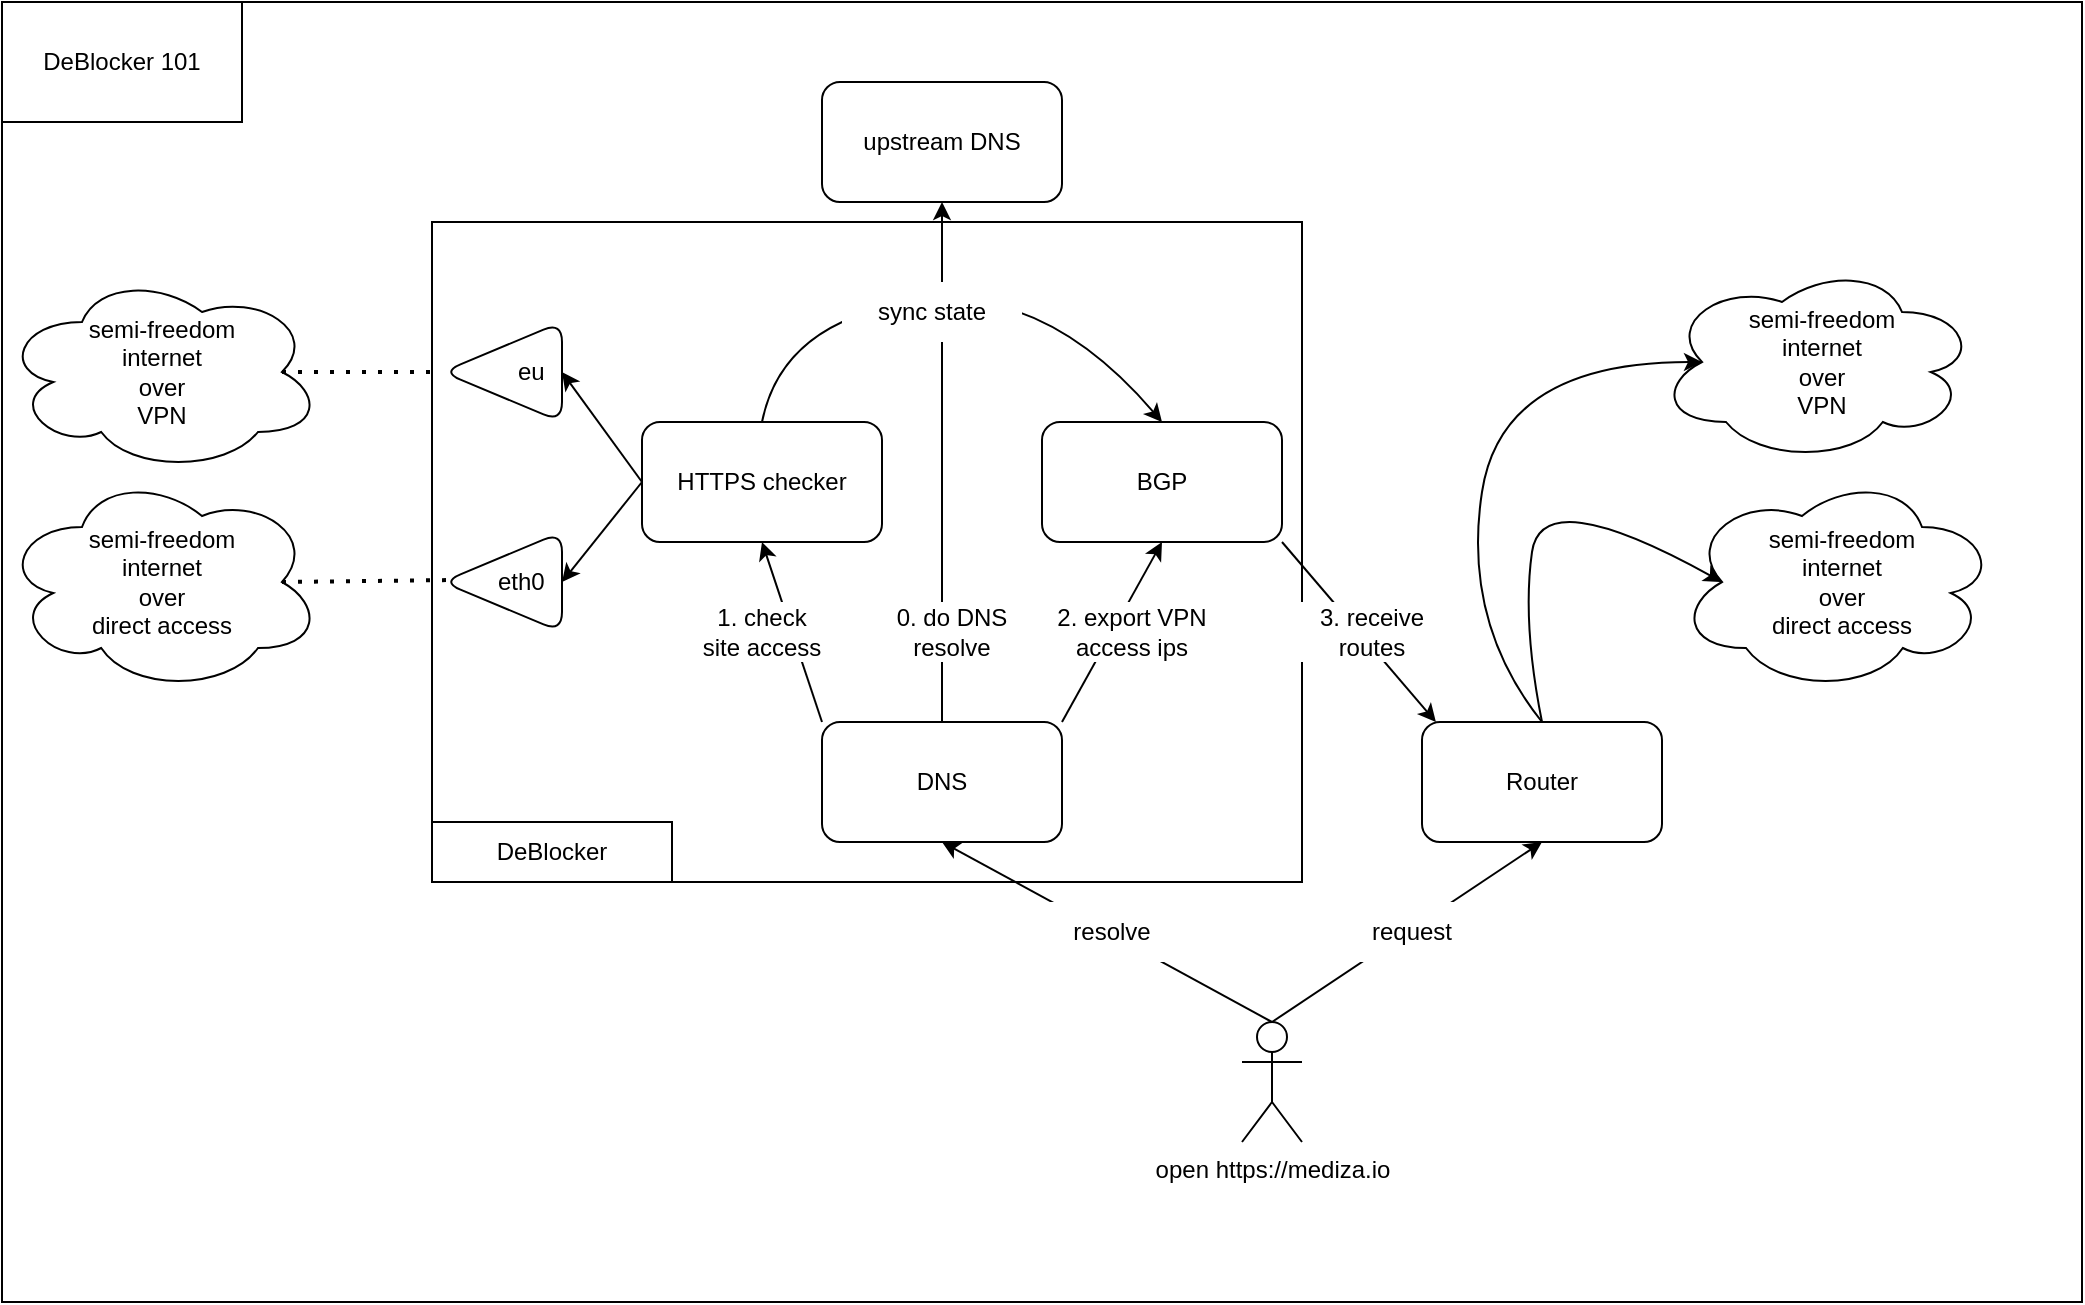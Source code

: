 <mxfile version="16.2.2" type="device"><diagram id="i980yHO336eqD0pZTN_t" name="Page-1"><mxGraphModel dx="2228" dy="831" grid="1" gridSize="10" guides="1" tooltips="1" connect="1" arrows="1" fold="1" page="1" pageScale="1" pageWidth="850" pageHeight="1100" math="0" shadow="0"><root><mxCell id="0"/><mxCell id="1" parent="0"/><mxCell id="5EH5E-UD7pwgTrHTbKUv-53" value="" style="rounded=0;whiteSpace=wrap;html=1;fillColor=default;" vertex="1" parent="1"><mxGeometry x="-160" y="160" width="1040" height="650" as="geometry"/></mxCell><mxCell id="5EH5E-UD7pwgTrHTbKUv-52" value="" style="rounded=0;whiteSpace=wrap;html=1;fillColor=default;" vertex="1" parent="1"><mxGeometry x="55" y="270" width="435" height="330" as="geometry"/></mxCell><mxCell id="5EH5E-UD7pwgTrHTbKUv-1" value="open https://mediza.io" style="shape=umlActor;verticalLabelPosition=bottom;verticalAlign=top;html=1;outlineConnect=0;" vertex="1" parent="1"><mxGeometry x="460" y="670" width="30" height="60" as="geometry"/></mxCell><mxCell id="5EH5E-UD7pwgTrHTbKUv-2" value="semi-freedom&lt;br&gt;internet&lt;br&gt;over&lt;br&gt;VPN" style="ellipse;shape=cloud;whiteSpace=wrap;html=1;" vertex="1" parent="1"><mxGeometry x="-160" y="295" width="160" height="100" as="geometry"/></mxCell><mxCell id="5EH5E-UD7pwgTrHTbKUv-3" value="semi-freedom&lt;br&gt;internet&lt;br&gt;over&lt;br&gt;direct access" style="ellipse;shape=cloud;whiteSpace=wrap;html=1;" vertex="1" parent="1"><mxGeometry x="-160" y="395" width="160" height="110" as="geometry"/></mxCell><mxCell id="5EH5E-UD7pwgTrHTbKUv-8" value="DeBlocker" style="rounded=0;whiteSpace=wrap;html=1;" vertex="1" parent="1"><mxGeometry x="55" y="570" width="120" height="30" as="geometry"/></mxCell><mxCell id="5EH5E-UD7pwgTrHTbKUv-9" value="DNS" style="rounded=1;whiteSpace=wrap;html=1;" vertex="1" parent="1"><mxGeometry x="250" y="520" width="120" height="60" as="geometry"/></mxCell><mxCell id="5EH5E-UD7pwgTrHTbKUv-10" value="upstream DNS" style="rounded=1;whiteSpace=wrap;html=1;" vertex="1" parent="1"><mxGeometry x="250" y="200" width="120" height="60" as="geometry"/></mxCell><mxCell id="5EH5E-UD7pwgTrHTbKUv-12" value="BGP" style="rounded=1;whiteSpace=wrap;html=1;" vertex="1" parent="1"><mxGeometry x="360" y="370" width="120" height="60" as="geometry"/></mxCell><mxCell id="5EH5E-UD7pwgTrHTbKUv-13" value="HTTPS checker" style="rounded=1;whiteSpace=wrap;html=1;" vertex="1" parent="1"><mxGeometry x="160" y="370" width="120" height="60" as="geometry"/></mxCell><mxCell id="5EH5E-UD7pwgTrHTbKUv-14" value="eth0&amp;nbsp;&amp;nbsp;" style="triangle;whiteSpace=wrap;html=1;rounded=1;flipH=1;align=right;" vertex="1" parent="1"><mxGeometry x="60" y="425" width="60" height="50" as="geometry"/></mxCell><mxCell id="5EH5E-UD7pwgTrHTbKUv-15" value="eu&amp;nbsp;&amp;nbsp;" style="triangle;whiteSpace=wrap;html=1;rounded=1;flipH=1;align=right;" vertex="1" parent="1"><mxGeometry x="60" y="320" width="60" height="50" as="geometry"/></mxCell><mxCell id="5EH5E-UD7pwgTrHTbKUv-17" value="" style="endArrow=none;dashed=1;html=1;dashPattern=1 3;strokeWidth=2;rounded=0;exitX=0.875;exitY=0.5;exitDx=0;exitDy=0;exitPerimeter=0;" edge="1" parent="1" source="5EH5E-UD7pwgTrHTbKUv-2" target="5EH5E-UD7pwgTrHTbKUv-15"><mxGeometry width="50" height="50" relative="1" as="geometry"><mxPoint x="400" y="410" as="sourcePoint"/><mxPoint x="450" y="360" as="targetPoint"/></mxGeometry></mxCell><mxCell id="5EH5E-UD7pwgTrHTbKUv-18" value="" style="endArrow=none;dashed=1;html=1;dashPattern=1 3;strokeWidth=2;rounded=0;entryX=0.883;entryY=0.48;entryDx=0;entryDy=0;entryPerimeter=0;exitX=0.875;exitY=0.5;exitDx=0;exitDy=0;exitPerimeter=0;" edge="1" parent="1" source="5EH5E-UD7pwgTrHTbKUv-3" target="5EH5E-UD7pwgTrHTbKUv-14"><mxGeometry width="50" height="50" relative="1" as="geometry"><mxPoint x="400" y="410" as="sourcePoint"/><mxPoint x="450" y="360" as="targetPoint"/></mxGeometry></mxCell><mxCell id="5EH5E-UD7pwgTrHTbKUv-19" value="" style="endArrow=classic;html=1;rounded=0;entryX=1;entryY=0.5;entryDx=0;entryDy=0;exitX=0;exitY=0.5;exitDx=0;exitDy=0;" edge="1" parent="1" source="5EH5E-UD7pwgTrHTbKUv-13" target="5EH5E-UD7pwgTrHTbKUv-15"><mxGeometry width="50" height="50" relative="1" as="geometry"><mxPoint x="310" y="330" as="sourcePoint"/><mxPoint x="360" y="280" as="targetPoint"/></mxGeometry></mxCell><mxCell id="5EH5E-UD7pwgTrHTbKUv-20" value="" style="endArrow=classic;html=1;rounded=0;entryX=1;entryY=0.5;entryDx=0;entryDy=0;exitX=0;exitY=0.5;exitDx=0;exitDy=0;" edge="1" parent="1" source="5EH5E-UD7pwgTrHTbKUv-13" target="5EH5E-UD7pwgTrHTbKUv-14"><mxGeometry width="50" height="50" relative="1" as="geometry"><mxPoint x="310" y="330" as="sourcePoint"/><mxPoint x="360" y="280" as="targetPoint"/></mxGeometry></mxCell><mxCell id="5EH5E-UD7pwgTrHTbKUv-22" value="" style="endArrow=classic;html=1;rounded=0;exitX=0.5;exitY=0;exitDx=0;exitDy=0;entryX=0.5;entryY=1;entryDx=0;entryDy=0;" edge="1" parent="1" source="5EH5E-UD7pwgTrHTbKUv-9" target="5EH5E-UD7pwgTrHTbKUv-10"><mxGeometry width="50" height="50" relative="1" as="geometry"><mxPoint x="310" y="330" as="sourcePoint"/><mxPoint x="360" y="280" as="targetPoint"/></mxGeometry></mxCell><mxCell id="5EH5E-UD7pwgTrHTbKUv-23" value="0. do DNS&lt;br&gt;resolve" style="text;html=1;strokeColor=none;fillColor=default;align=center;verticalAlign=middle;whiteSpace=wrap;rounded=0;" vertex="1" parent="1"><mxGeometry x="270" y="460" width="90" height="30" as="geometry"/></mxCell><mxCell id="5EH5E-UD7pwgTrHTbKUv-24" value="" style="endArrow=classic;html=1;rounded=0;entryX=0.5;entryY=1;entryDx=0;entryDy=0;exitX=0;exitY=0;exitDx=0;exitDy=0;" edge="1" parent="1" source="5EH5E-UD7pwgTrHTbKUv-9" target="5EH5E-UD7pwgTrHTbKUv-13"><mxGeometry width="50" height="50" relative="1" as="geometry"><mxPoint x="310" y="320" as="sourcePoint"/><mxPoint x="360" y="270" as="targetPoint"/></mxGeometry></mxCell><mxCell id="5EH5E-UD7pwgTrHTbKUv-26" value="1. check&lt;br&gt;site access" style="text;html=1;strokeColor=none;fillColor=default;align=center;verticalAlign=middle;whiteSpace=wrap;rounded=0;" vertex="1" parent="1"><mxGeometry x="175" y="460" width="90" height="30" as="geometry"/></mxCell><mxCell id="5EH5E-UD7pwgTrHTbKUv-27" value="" style="endArrow=classic;html=1;rounded=0;entryX=0.5;entryY=1;entryDx=0;entryDy=0;exitX=1;exitY=0;exitDx=0;exitDy=0;" edge="1" parent="1" source="5EH5E-UD7pwgTrHTbKUv-9" target="5EH5E-UD7pwgTrHTbKUv-12"><mxGeometry width="50" height="50" relative="1" as="geometry"><mxPoint x="310" y="320" as="sourcePoint"/><mxPoint x="360" y="270" as="targetPoint"/></mxGeometry></mxCell><mxCell id="5EH5E-UD7pwgTrHTbKUv-29" value="2. export VPN access ips" style="text;html=1;strokeColor=none;fillColor=default;align=center;verticalAlign=middle;whiteSpace=wrap;rounded=0;" vertex="1" parent="1"><mxGeometry x="360" y="460" width="90" height="30" as="geometry"/></mxCell><mxCell id="5EH5E-UD7pwgTrHTbKUv-30" value="" style="curved=1;endArrow=classic;html=1;rounded=0;entryX=0.5;entryY=0;entryDx=0;entryDy=0;exitX=0.5;exitY=0;exitDx=0;exitDy=0;" edge="1" parent="1" source="5EH5E-UD7pwgTrHTbKUv-13" target="5EH5E-UD7pwgTrHTbKUv-12"><mxGeometry width="50" height="50" relative="1" as="geometry"><mxPoint x="310" y="300" as="sourcePoint"/><mxPoint x="360" y="250" as="targetPoint"/><Array as="points"><mxPoint x="230" y="320"/><mxPoint x="360" y="300"/></Array></mxGeometry></mxCell><mxCell id="5EH5E-UD7pwgTrHTbKUv-31" value="sync state" style="text;html=1;strokeColor=none;fillColor=default;align=center;verticalAlign=middle;whiteSpace=wrap;rounded=0;" vertex="1" parent="1"><mxGeometry x="260" y="300" width="90" height="30" as="geometry"/></mxCell><mxCell id="5EH5E-UD7pwgTrHTbKUv-32" value="Router" style="rounded=1;whiteSpace=wrap;html=1;fillColor=default;" vertex="1" parent="1"><mxGeometry x="550" y="520" width="120" height="60" as="geometry"/></mxCell><mxCell id="5EH5E-UD7pwgTrHTbKUv-33" value="semi-freedom&lt;br&gt;internet&lt;br&gt;over&lt;br&gt;VPN" style="ellipse;shape=cloud;whiteSpace=wrap;html=1;flipH=1;" vertex="1" parent="1"><mxGeometry x="670" y="290" width="160" height="100" as="geometry"/></mxCell><mxCell id="5EH5E-UD7pwgTrHTbKUv-34" value="semi-freedom&lt;br&gt;internet&lt;br&gt;over&lt;br&gt;direct access" style="ellipse;shape=cloud;whiteSpace=wrap;html=1;flipH=1;" vertex="1" parent="1"><mxGeometry x="680" y="395" width="160" height="110" as="geometry"/></mxCell><mxCell id="5EH5E-UD7pwgTrHTbKUv-39" value="" style="endArrow=classic;html=1;rounded=0;entryX=0.058;entryY=0;entryDx=0;entryDy=0;entryPerimeter=0;exitX=1;exitY=1;exitDx=0;exitDy=0;" edge="1" parent="1" source="5EH5E-UD7pwgTrHTbKUv-12" target="5EH5E-UD7pwgTrHTbKUv-32"><mxGeometry width="50" height="50" relative="1" as="geometry"><mxPoint x="470" y="540" as="sourcePoint"/><mxPoint x="520" y="490" as="targetPoint"/></mxGeometry></mxCell><mxCell id="5EH5E-UD7pwgTrHTbKUv-40" value="3. receive&lt;br&gt;routes" style="text;html=1;strokeColor=none;fillColor=default;align=center;verticalAlign=middle;whiteSpace=wrap;rounded=0;" vertex="1" parent="1"><mxGeometry x="480" y="460" width="90" height="30" as="geometry"/></mxCell><mxCell id="5EH5E-UD7pwgTrHTbKUv-42" value="" style="curved=1;endArrow=classic;html=1;rounded=0;entryX=0.875;entryY=0.5;entryDx=0;entryDy=0;entryPerimeter=0;exitX=0.5;exitY=0;exitDx=0;exitDy=0;" edge="1" parent="1" source="5EH5E-UD7pwgTrHTbKUv-32" target="5EH5E-UD7pwgTrHTbKUv-34"><mxGeometry width="50" height="50" relative="1" as="geometry"><mxPoint x="470" y="540" as="sourcePoint"/><mxPoint x="520" y="490" as="targetPoint"/><Array as="points"><mxPoint x="600" y="470"/><mxPoint x="610" y="400"/></Array></mxGeometry></mxCell><mxCell id="5EH5E-UD7pwgTrHTbKUv-43" value="" style="curved=1;endArrow=classic;html=1;rounded=0;entryX=0.875;entryY=0.5;entryDx=0;entryDy=0;entryPerimeter=0;exitX=0.5;exitY=0;exitDx=0;exitDy=0;" edge="1" parent="1" source="5EH5E-UD7pwgTrHTbKUv-32" target="5EH5E-UD7pwgTrHTbKUv-33"><mxGeometry width="50" height="50" relative="1" as="geometry"><mxPoint x="470" y="540" as="sourcePoint"/><mxPoint x="520" y="490" as="targetPoint"/><Array as="points"><mxPoint x="570" y="470"/><mxPoint x="590" y="340"/></Array></mxGeometry></mxCell><mxCell id="5EH5E-UD7pwgTrHTbKUv-48" value="" style="endArrow=classic;html=1;rounded=0;entryX=0.5;entryY=1;entryDx=0;entryDy=0;exitX=0.5;exitY=0;exitDx=0;exitDy=0;exitPerimeter=0;" edge="1" parent="1" source="5EH5E-UD7pwgTrHTbKUv-1" target="5EH5E-UD7pwgTrHTbKUv-9"><mxGeometry width="50" height="50" relative="1" as="geometry"><mxPoint x="470" y="540" as="sourcePoint"/><mxPoint x="520" y="490" as="targetPoint"/></mxGeometry></mxCell><mxCell id="5EH5E-UD7pwgTrHTbKUv-49" value="resolve" style="text;html=1;strokeColor=none;fillColor=default;align=center;verticalAlign=middle;whiteSpace=wrap;rounded=0;" vertex="1" parent="1"><mxGeometry x="350" y="610" width="90" height="30" as="geometry"/></mxCell><mxCell id="5EH5E-UD7pwgTrHTbKUv-50" value="" style="endArrow=classic;html=1;rounded=0;entryX=0.5;entryY=1;entryDx=0;entryDy=0;exitX=0.5;exitY=0;exitDx=0;exitDy=0;exitPerimeter=0;" edge="1" parent="1" source="5EH5E-UD7pwgTrHTbKUv-1" target="5EH5E-UD7pwgTrHTbKUv-32"><mxGeometry width="50" height="50" relative="1" as="geometry"><mxPoint x="470" y="550" as="sourcePoint"/><mxPoint x="520" y="500" as="targetPoint"/></mxGeometry></mxCell><mxCell id="5EH5E-UD7pwgTrHTbKUv-51" value="request" style="text;html=1;strokeColor=none;fillColor=default;align=center;verticalAlign=middle;whiteSpace=wrap;rounded=0;" vertex="1" parent="1"><mxGeometry x="500" y="610" width="90" height="30" as="geometry"/></mxCell><mxCell id="5EH5E-UD7pwgTrHTbKUv-54" value="DeBlocker 101" style="rounded=0;whiteSpace=wrap;html=1;fillColor=default;" vertex="1" parent="1"><mxGeometry x="-160" y="160" width="120" height="60" as="geometry"/></mxCell></root></mxGraphModel></diagram></mxfile>